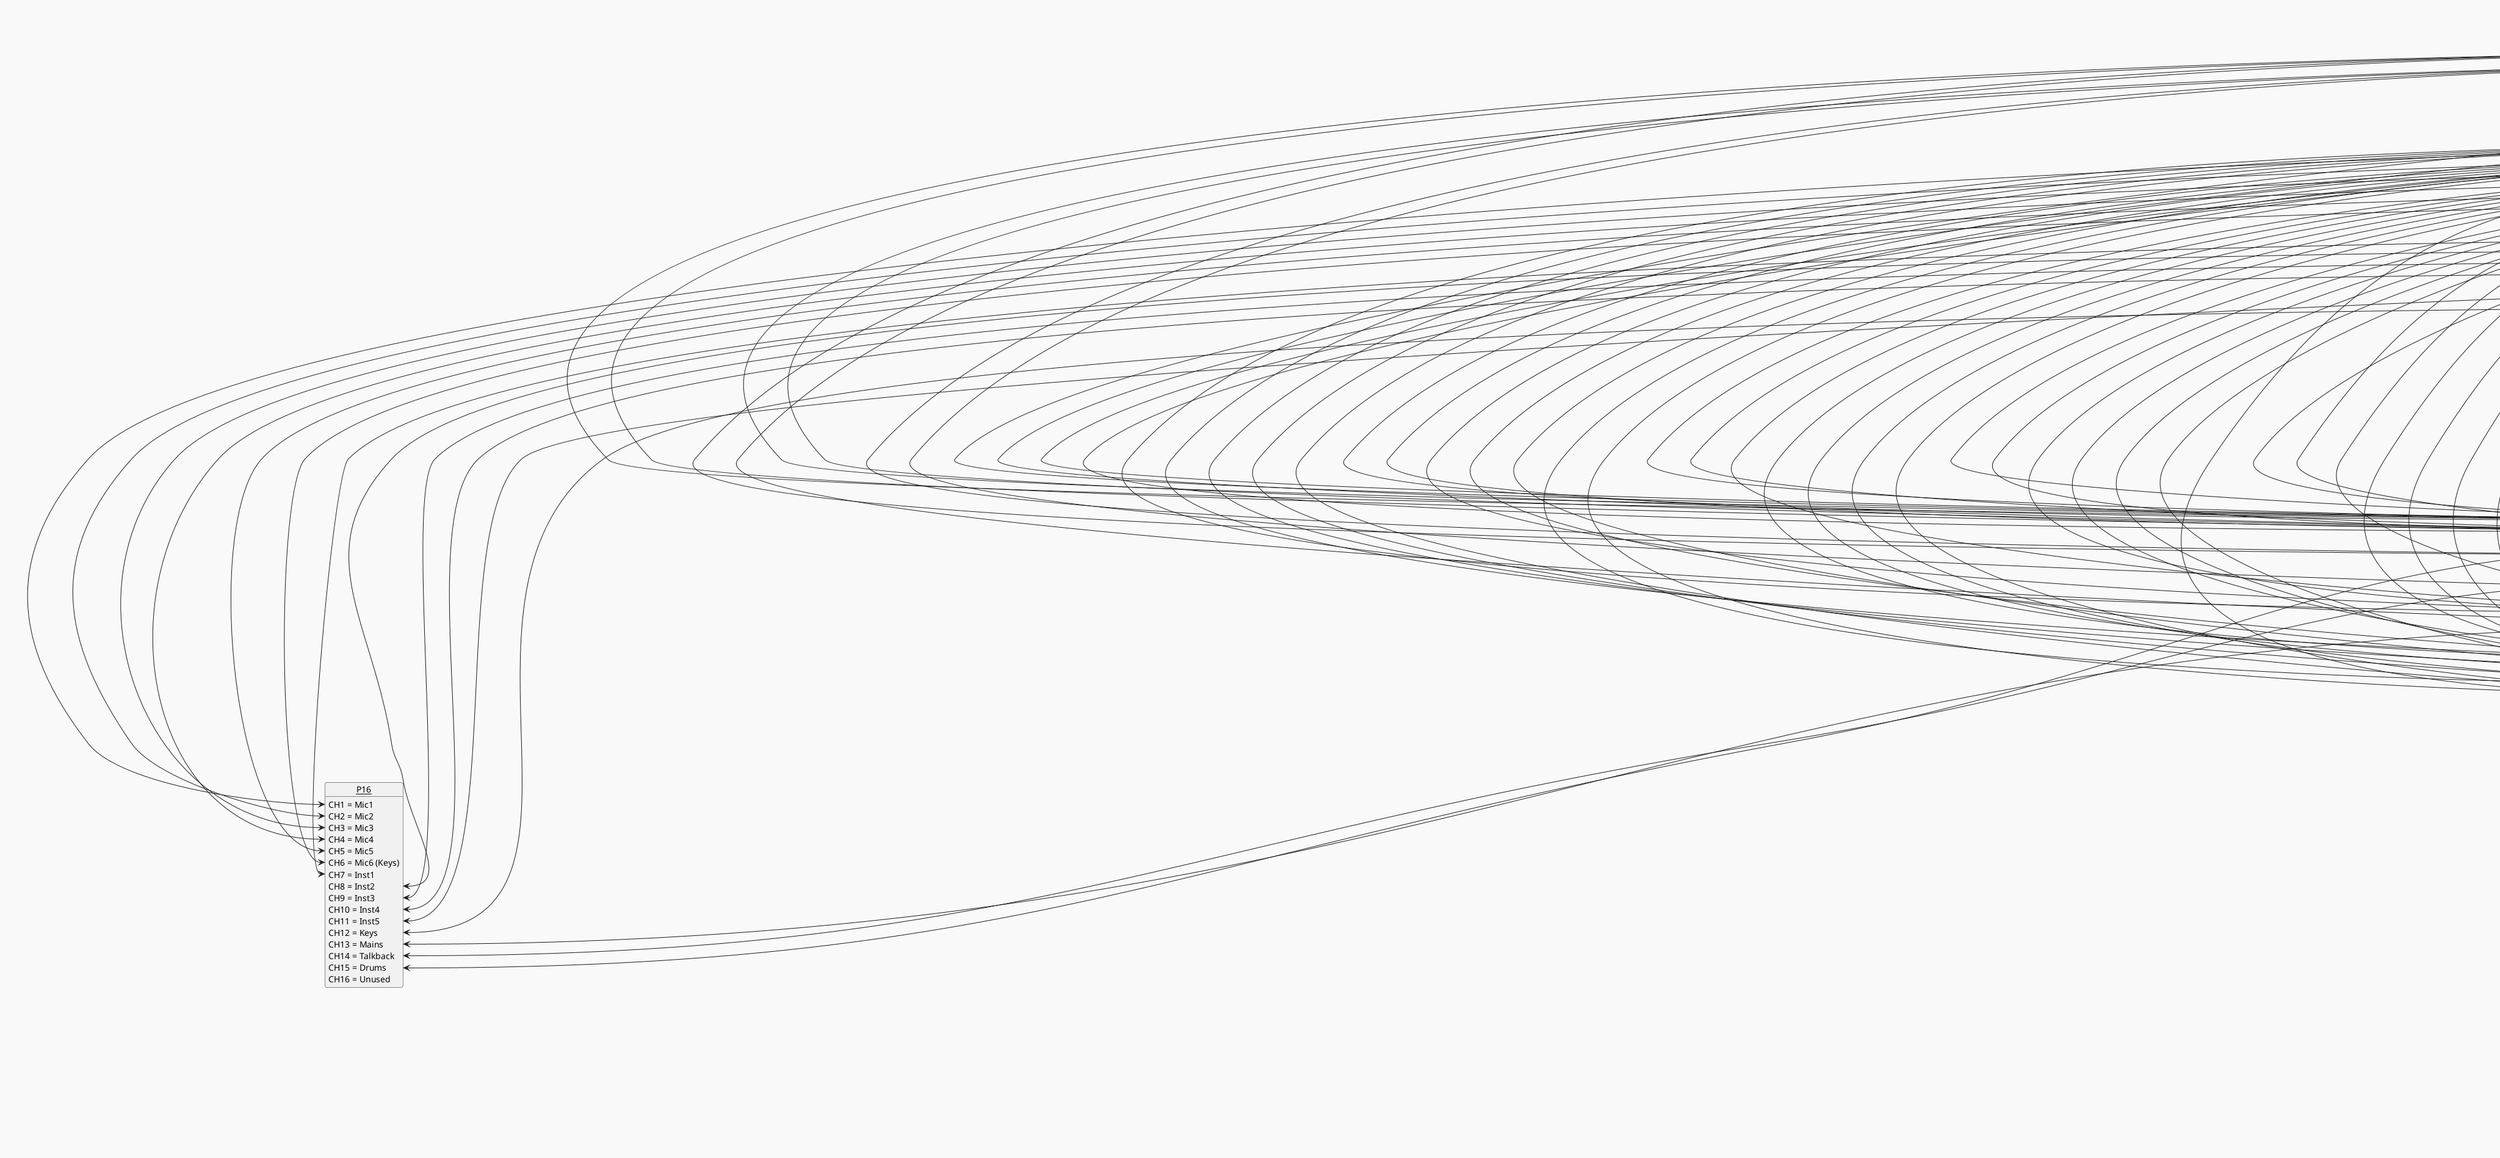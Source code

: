 @startuml
!theme mars
'skinparam linetype polyline
'skinparam linetype ortho
'left to right direction
skinparam style strictuml
hide empty members
skinparam groupInheritance 2


skin rose


title Signal Paths (NOT READY YET)

Object Channels {
    CH1 = Headset
    CH2 = Pulpit
    CH3 = Unused
    CH4 = Unused
    CH5 = Unused
    CH6 = Unused
    CH7 = Audience L
    CH8 = Audience R

    CH9 = Mic 1
    CH10 = Mic 2
    CH11 = Mic 3
    CH12 = Mic 4
    CH13 = Mic 5
    CH14 = Mic 6
    CH15 = DrumTB
    CH16 = Unused

    CH17 = Instrument 1
    CH18 = Instrument 2
    CH19 = Instrument 3
    CH20 = Instrument 4
    CH21 = Instrument 5
    CH22 = Unused
    CH23 = Keyboard L
    CH24 = Keyboard R

    CH25 = Kick
    CH26 = Snare
    CH27 = Tom
    CH28 = Tom
    CH29 = Tom
    CH30 = Tom
    CH31 = Overhead L
    CH32 = Overhead R
}

Object Busses {
    Mix1 = Live L
    Mix2 = Live R
    Mix3 = Drum Mon
    Mix4 = Audience Gate Side Chain
    Mix5 = Drumroom talkback Side Chain
    Mix6 = Talkback
    Mix7 = Pulpit Feedback Fixer
    Mix8 = Unused
    Mix9 = Stage Feedback Fixer
    Mix10 = Mains Mon
    Mix11 = Unused
    Mix12 = Unused
    Mix13 = Effects input 1
    Mix14 = Effects input 2
    Mix15 = Effects input 3
    Mix16 = Effects input 4
}



Object P16 {
    CH1 = Mic1
    CH2 = Mic2
    CH3 = Mic3
    CH4 = Mic4
    CH5 = Mic5
    CH6 = Mic6 (Keys)
    CH7 = Inst1
    CH8 = Inst2
    CH9 = Inst3
    CH10 = Inst4
    CH11 = Inst5
    CH12 = Keys
    CH13 = Mains
    CH14 = Talkback
    CH15 = Drums
    CH16 = Unused
}

Channels::CH9 ---> P16::CH1
Channels::CH10 ---> P16::CH2
Channels::CH11 ---> P16::CH3
Channels::CH12 ---> P16::CH4
Channels::CH13 ---> P16::CH5
Channels::CH14 ---> P16::CH6
Channels::CH17 ---> P16::CH7
Channels::CH18 ---> P16::CH8
Channels::CH19 ---> P16::CH9
Channels::CH20 ---> P16::CH10
Channels::CH21 ---> P16::CH11
Channels::CH23 ---> P16::CH12
Busses::Mix10 ---> P16::CH13
Busses::Mix6 ---> P16::CH14
Busses::Mix3 ---> P16::CH15


Object LR


Channels::CH1 ---> LR
Channels::CH1 ---> Busses::Mix1
Channels::CH1 ---> Busses::Mix2
Channels::CH1 ---> Busses::Mix4
Channels::CH1 ---> Busses::Mix10

Channels::CH2 ---> Busses::Mix1
Channels::CH2 ---> Busses::Mix2
Channels::CH2 ---> Busses::Mix4
Channels::CH2 ---> Busses::Mix7


Channels::CH7 ---> Busses::Mix1
Channels::CH8 ---> Busses::Mix2



Channels::CH9 ---> Busses::Mix1
Channels::CH9 ---> Busses::Mix2
Channels::CH9 ---> Busses::Mix9
Channels::CH9 ---> Busses::Mix13
Channels::CH9 ---> Busses::Mix14
Channels::CH9 ---> Busses::Mix15
Channels::CH9 ---> Busses::Mix16

Channels::CH10 ---> Busses::Mix1
Channels::CH10 ---> Busses::Mix2
Channels::CH10 ---> Busses::Mix9
Channels::CH10 ---> Busses::Mix13
Channels::CH10 ---> Busses::Mix14
Channels::CH10 ---> Busses::Mix15
Channels::CH10 ---> Busses::Mix16


Channels::CH11 ---> Busses::Mix1
Channels::CH11 ---> Busses::Mix2
Channels::CH11 ---> Busses::Mix9
Channels::CH11 ---> Busses::Mix13
Channels::CH11 ---> Busses::Mix14
Channels::CH11 ---> Busses::Mix15
Channels::CH11 ---> Busses::Mix16


Channels::CH12 ---> Busses::Mix1
Channels::CH12 ---> Busses::Mix2
Channels::CH12 ---> Busses::Mix9
Channels::CH12 ---> Busses::Mix13
Channels::CH12 ---> Busses::Mix14
Channels::CH12 ---> Busses::Mix15
Channels::CH12 ---> Busses::Mix16

Channels::CH14 ---> Busses::Mix1
Channels::CH14 ---> Busses::Mix2
Channels::CH14 ---> Busses::Mix9
Channels::CH14 ---> Busses::Mix13
Channels::CH14 ---> Busses::Mix14
Channels::CH14 ---> Busses::Mix15
Channels::CH14 ---> Busses::Mix16


Channels::CH15 ---> Busses::Mix6

Channels::CH17 ---> LR
Channels::CH17 ---> Busses::Mix1
Channels::CH17 ---> Busses::Mix2
Channels::CH17 ---> Busses::Mix4

Channels::CH18 ---> LR
Channels::CH18 ---> Busses::Mix1
Channels::CH18 ---> Busses::Mix2
Channels::CH18 ---> Busses::Mix4

Channels::CH19 ---> LR
Channels::CH19 ---> Busses::Mix1
Channels::CH19 ---> Busses::Mix2
Channels::CH19 ---> Busses::Mix4

Channels::CH20 ---> LR
Channels::CH20 ---> Busses::Mix1
Channels::CH20 ---> Busses::Mix2
Channels::CH20 ---> Busses::Mix4

Channels::CH21 ---> LR
Channels::CH21 ---> Busses::Mix1
Channels::CH21 ---> Busses::Mix2
Channels::CH21 ---> Busses::Mix4

Channels::CH23 ---> LR
Channels::CH23 ---> Busses::Mix1
Channels::CH23 ---> Busses::Mix2
Channels::CH23 ---> Busses::Mix4

Channels::CH24 ---> LR
Channels::CH24 ---> Busses::Mix1
Channels::CH24 ---> Busses::Mix2
Channels::CH24 ---> Busses::Mix4





Channels::CH25 ---> LR
Channels::CH25 ---> Busses::Mix1
Channels::CH25 ---> Busses::Mix2
Channels::CH25 ---> Busses::Mix3
Channels::CH25 ---> Busses::Mix4
Channels::CH25 ---> Busses::Mix5

Channels::CH26 ---> LR
Channels::CH26 ---> Busses::Mix1
Channels::CH26 ---> Busses::Mix2
Channels::CH26 ---> Busses::Mix3
Channels::CH26 ---> Busses::Mix4
Channels::CH26 ---> Busses::Mix5

Channels::CH27 ---> LR
Channels::CH27 ---> Busses::Mix1
Channels::CH27 ---> Busses::Mix2
Channels::CH27 ---> Busses::Mix3
Channels::CH27 ---> Busses::Mix4
Channels::CH27 ---> Busses::Mix5

Channels::CH28 ---> LR
Channels::CH28 ---> Busses::Mix1
Channels::CH28 ---> Busses::Mix2
Channels::CH28 ---> Busses::Mix3
Channels::CH28 ---> Busses::Mix4
Channels::CH28 ---> Busses::Mix5

Channels::CH29 ---> LR
Channels::CH29 ---> Busses::Mix1
Channels::CH29 ---> Busses::Mix2
Channels::CH29 ---> Busses::Mix3
Channels::CH29 ---> Busses::Mix4
Channels::CH29 ---> Busses::Mix5

Channels::CH30 ---> LR
Channels::CH30 ---> Busses::Mix1
Channels::CH30 ---> Busses::Mix2
Channels::CH30 ---> Busses::Mix3
Channels::CH30 ---> Busses::Mix4
Channels::CH30 ---> Busses::Mix5

Channels::CH31 ---> LR
Channels::CH31 ---> Busses::Mix1
Channels::CH31 ---> Busses::Mix2
Channels::CH31 ---> Busses::Mix3
Channels::CH31 ---> Busses::Mix4
Channels::CH31 ---> Busses::Mix5

Channels::CH32 ---> LR
Channels::CH32 ---> Busses::Mix1
Channels::CH32 ---> Busses::Mix2
Channels::CH32 ---> Busses::Mix3
Channels::CH32 ---> Busses::Mix4
Channels::CH32 ---> Busses::Mix5


Busses::Mix7 ---> LR

Object Matrix {
    Mtx1 = Front L
    Mtx2 = Front R
    Mtx3 = Fill L
    Mtx4 = Fill R
    Mtx5 = Coffee Shop
    Mtx6 = Outside
}

LR ---> Matrix::Mtx1
LR ---> Matrix::Mtx2
LR ---> Matrix::Mtx3
LR ---> Matrix::Mtx4
LR ---> Matrix::Mtx5
LR ---> Matrix::Mtx6

@enduml
